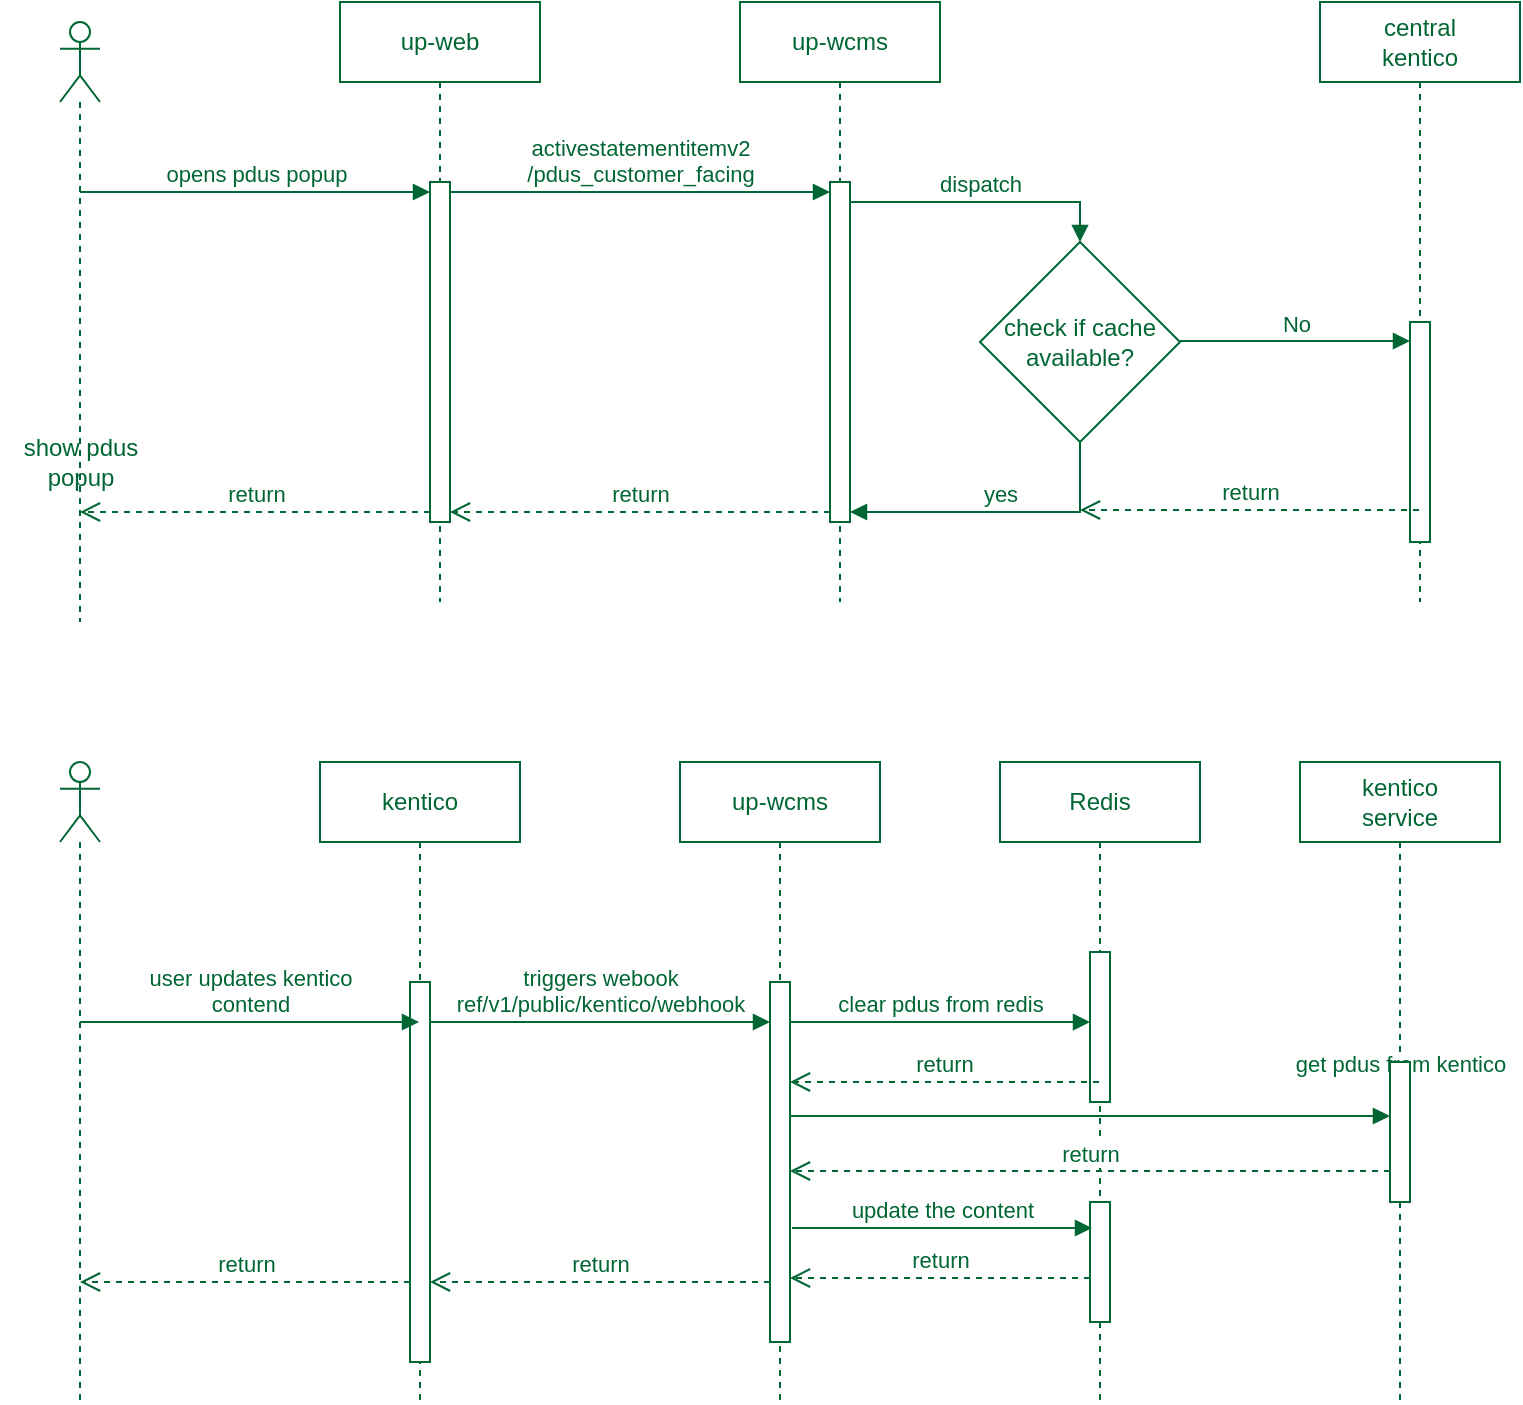 <mxfile version="23.0.2" type="github">
  <diagram name="Page-1" id="2Uum57VG1BMZlhtj_e8K">
    <mxGraphModel dx="1183" dy="594" grid="1" gridSize="10" guides="1" tooltips="1" connect="1" arrows="1" fold="1" page="1" pageScale="1" pageWidth="850" pageHeight="1100" math="0" shadow="0">
      <root>
        <mxCell id="0" />
        <mxCell id="1" parent="0" />
        <mxCell id="XZTjb5_NkRjGm1Cqy_mO-1" value="" style="shape=umlLifeline;perimeter=lifelinePerimeter;whiteSpace=wrap;html=1;container=1;dropTarget=0;collapsible=0;recursiveResize=0;outlineConnect=0;portConstraint=eastwest;newEdgeStyle={&quot;curved&quot;:0,&quot;rounded&quot;:0};participant=umlActor;strokeColor=#006633;fontColor=#006633;" vertex="1" parent="1">
          <mxGeometry x="70" y="110" width="20" height="300" as="geometry" />
        </mxCell>
        <mxCell id="XZTjb5_NkRjGm1Cqy_mO-2" value="up-web" style="shape=umlLifeline;perimeter=lifelinePerimeter;whiteSpace=wrap;html=1;container=1;dropTarget=0;collapsible=0;recursiveResize=0;outlineConnect=0;portConstraint=eastwest;newEdgeStyle={&quot;curved&quot;:0,&quot;rounded&quot;:0};strokeColor=#006633;fontColor=#006633;" vertex="1" parent="1">
          <mxGeometry x="210" y="100" width="100" height="300" as="geometry" />
        </mxCell>
        <mxCell id="XZTjb5_NkRjGm1Cqy_mO-5" value="" style="html=1;points=[[0,0,0,0,5],[0,1,0,0,-5],[1,0,0,0,5],[1,1,0,0,-5]];perimeter=orthogonalPerimeter;outlineConnect=0;targetShapes=umlLifeline;portConstraint=eastwest;newEdgeStyle={&quot;curved&quot;:0,&quot;rounded&quot;:0};strokeColor=#006633;fontColor=#006633;" vertex="1" parent="XZTjb5_NkRjGm1Cqy_mO-2">
          <mxGeometry x="45" y="90" width="10" height="170" as="geometry" />
        </mxCell>
        <mxCell id="XZTjb5_NkRjGm1Cqy_mO-3" value="up-wcms" style="shape=umlLifeline;perimeter=lifelinePerimeter;whiteSpace=wrap;html=1;container=1;dropTarget=0;collapsible=0;recursiveResize=0;outlineConnect=0;portConstraint=eastwest;newEdgeStyle={&quot;curved&quot;:0,&quot;rounded&quot;:0};strokeColor=#006633;fontColor=#006633;" vertex="1" parent="1">
          <mxGeometry x="410" y="100" width="100" height="300" as="geometry" />
        </mxCell>
        <mxCell id="XZTjb5_NkRjGm1Cqy_mO-8" value="" style="html=1;points=[[0,0,0,0,5],[0,1,0,0,-5],[1,0,0,0,5],[1,1,0,0,-5]];perimeter=orthogonalPerimeter;outlineConnect=0;targetShapes=umlLifeline;portConstraint=eastwest;newEdgeStyle={&quot;curved&quot;:0,&quot;rounded&quot;:0};strokeColor=#006633;fontColor=#006633;" vertex="1" parent="XZTjb5_NkRjGm1Cqy_mO-3">
          <mxGeometry x="45" y="90" width="10" height="170" as="geometry" />
        </mxCell>
        <mxCell id="XZTjb5_NkRjGm1Cqy_mO-4" value="central&lt;br&gt;kentico" style="shape=umlLifeline;perimeter=lifelinePerimeter;whiteSpace=wrap;html=1;container=1;dropTarget=0;collapsible=0;recursiveResize=0;outlineConnect=0;portConstraint=eastwest;newEdgeStyle={&quot;curved&quot;:0,&quot;rounded&quot;:0};strokeColor=#006633;fontColor=#006633;" vertex="1" parent="1">
          <mxGeometry x="700" y="100" width="100" height="300" as="geometry" />
        </mxCell>
        <mxCell id="XZTjb5_NkRjGm1Cqy_mO-22" value="" style="html=1;points=[[0,0,0,0,5],[0,1,0,0,-5],[1,0,0,0,5],[1,1,0,0,-5]];perimeter=orthogonalPerimeter;outlineConnect=0;targetShapes=umlLifeline;portConstraint=eastwest;newEdgeStyle={&quot;curved&quot;:0,&quot;rounded&quot;:0};strokeColor=#006633;fontColor=#006633;" vertex="1" parent="XZTjb5_NkRjGm1Cqy_mO-4">
          <mxGeometry x="45" y="160" width="10" height="110" as="geometry" />
        </mxCell>
        <mxCell id="XZTjb5_NkRjGm1Cqy_mO-6" value="opens pdus popup" style="html=1;verticalAlign=bottom;endArrow=block;curved=0;rounded=0;entryX=0;entryY=0;entryDx=0;entryDy=5;strokeColor=#006633;fontColor=#006633;" edge="1" target="XZTjb5_NkRjGm1Cqy_mO-5" parent="1" source="XZTjb5_NkRjGm1Cqy_mO-1">
          <mxGeometry relative="1" as="geometry">
            <mxPoint x="190" y="195" as="sourcePoint" />
          </mxGeometry>
        </mxCell>
        <mxCell id="XZTjb5_NkRjGm1Cqy_mO-7" value="return" style="html=1;verticalAlign=bottom;endArrow=open;dashed=1;endSize=8;curved=0;rounded=0;exitX=0;exitY=1;exitDx=0;exitDy=-5;strokeColor=#006633;fontColor=#006633;" edge="1" source="XZTjb5_NkRjGm1Cqy_mO-5" parent="1" target="XZTjb5_NkRjGm1Cqy_mO-1">
          <mxGeometry relative="1" as="geometry">
            <mxPoint x="190" y="265" as="targetPoint" />
          </mxGeometry>
        </mxCell>
        <mxCell id="XZTjb5_NkRjGm1Cqy_mO-9" value="activestatementitemv2&lt;br&gt;/pdus_customer_facing" style="html=1;verticalAlign=bottom;endArrow=block;curved=0;rounded=0;entryX=0;entryY=0;entryDx=0;entryDy=5;strokeColor=#006633;fontColor=#006633;" edge="1" target="XZTjb5_NkRjGm1Cqy_mO-8" parent="1" source="XZTjb5_NkRjGm1Cqy_mO-5">
          <mxGeometry relative="1" as="geometry">
            <mxPoint x="385" y="195" as="sourcePoint" />
          </mxGeometry>
        </mxCell>
        <mxCell id="XZTjb5_NkRjGm1Cqy_mO-10" value="return" style="html=1;verticalAlign=bottom;endArrow=open;dashed=1;endSize=8;curved=0;rounded=0;exitX=0;exitY=1;exitDx=0;exitDy=-5;strokeColor=#006633;fontColor=#006633;" edge="1" source="XZTjb5_NkRjGm1Cqy_mO-8" parent="1" target="XZTjb5_NkRjGm1Cqy_mO-5">
          <mxGeometry relative="1" as="geometry">
            <mxPoint x="385" y="265" as="targetPoint" />
          </mxGeometry>
        </mxCell>
        <mxCell id="XZTjb5_NkRjGm1Cqy_mO-11" value="check if cache available?" style="strokeWidth=1;html=1;shape=mxgraph.flowchart.decision;whiteSpace=wrap;strokeColor=#006633;fontColor=#006633;" vertex="1" parent="1">
          <mxGeometry x="530" y="220" width="100" height="100" as="geometry" />
        </mxCell>
        <mxCell id="XZTjb5_NkRjGm1Cqy_mO-20" value="dispatch" style="html=1;verticalAlign=bottom;endArrow=block;rounded=0;entryX=0.5;entryY=0;entryDx=0;entryDy=0;entryPerimeter=0;edgeStyle=orthogonalEdgeStyle;exitX=1;exitY=0;exitDx=0;exitDy=5;exitPerimeter=0;strokeColor=#006633;fontColor=#006633;" edge="1" parent="1" source="XZTjb5_NkRjGm1Cqy_mO-8" target="XZTjb5_NkRjGm1Cqy_mO-11">
          <mxGeometry width="80" relative="1" as="geometry">
            <mxPoint x="480" y="200" as="sourcePoint" />
            <mxPoint x="560" y="200" as="targetPoint" />
            <Array as="points">
              <mxPoint x="465" y="200" />
              <mxPoint x="580" y="200" />
            </Array>
          </mxGeometry>
        </mxCell>
        <mxCell id="XZTjb5_NkRjGm1Cqy_mO-21" value="No" style="html=1;verticalAlign=bottom;endArrow=block;curved=0;rounded=0;exitX=1;exitY=0.495;exitDx=0;exitDy=0;exitPerimeter=0;strokeColor=#006633;fontColor=#006633;" edge="1" parent="1" source="XZTjb5_NkRjGm1Cqy_mO-11" target="XZTjb5_NkRjGm1Cqy_mO-22">
          <mxGeometry width="80" relative="1" as="geometry">
            <mxPoint x="640" y="269.5" as="sourcePoint" />
            <mxPoint x="720" y="269.5" as="targetPoint" />
          </mxGeometry>
        </mxCell>
        <mxCell id="XZTjb5_NkRjGm1Cqy_mO-23" value="yes" style="html=1;verticalAlign=bottom;endArrow=block;rounded=0;exitX=0.5;exitY=1;exitDx=0;exitDy=0;exitPerimeter=0;edgeStyle=orthogonalEdgeStyle;strokeColor=#006633;fontColor=#006633;" edge="1" parent="1" source="XZTjb5_NkRjGm1Cqy_mO-11" target="XZTjb5_NkRjGm1Cqy_mO-8">
          <mxGeometry width="80" relative="1" as="geometry">
            <mxPoint x="380" y="240" as="sourcePoint" />
            <mxPoint x="510" y="360" as="targetPoint" />
            <Array as="points">
              <mxPoint x="580" y="355" />
            </Array>
          </mxGeometry>
        </mxCell>
        <mxCell id="XZTjb5_NkRjGm1Cqy_mO-24" value="return" style="html=1;verticalAlign=bottom;endArrow=open;dashed=1;endSize=8;curved=0;rounded=0;strokeColor=#006633;fontColor=#006633;" edge="1" parent="1">
          <mxGeometry relative="1" as="geometry">
            <mxPoint x="749.5" y="354" as="sourcePoint" />
            <mxPoint x="580" y="354" as="targetPoint" />
          </mxGeometry>
        </mxCell>
        <mxCell id="XZTjb5_NkRjGm1Cqy_mO-25" value="show pdus&lt;br&gt;popup" style="text;html=1;align=center;verticalAlign=middle;resizable=0;points=[];autosize=1;strokeColor=none;fillColor=none;fontColor=#006633;" vertex="1" parent="1">
          <mxGeometry x="40" y="310" width="80" height="40" as="geometry" />
        </mxCell>
        <mxCell id="XZTjb5_NkRjGm1Cqy_mO-26" value="up-wcms" style="shape=umlLifeline;perimeter=lifelinePerimeter;whiteSpace=wrap;html=1;container=1;dropTarget=0;collapsible=0;recursiveResize=0;outlineConnect=0;portConstraint=eastwest;newEdgeStyle={&quot;curved&quot;:0,&quot;rounded&quot;:0};strokeColor=#006633;fontColor=#006633;" vertex="1" parent="1">
          <mxGeometry x="380" y="480" width="100" height="320" as="geometry" />
        </mxCell>
        <mxCell id="XZTjb5_NkRjGm1Cqy_mO-32" value="" style="html=1;points=[[0,0,0,0,5],[0,1,0,0,-5],[1,0,0,0,5],[1,1,0,0,-5]];perimeter=orthogonalPerimeter;outlineConnect=0;targetShapes=umlLifeline;portConstraint=eastwest;newEdgeStyle={&quot;curved&quot;:0,&quot;rounded&quot;:0};strokeColor=#006633;fontColor=#006633;" vertex="1" parent="XZTjb5_NkRjGm1Cqy_mO-26">
          <mxGeometry x="45" y="110" width="10" height="180" as="geometry" />
        </mxCell>
        <mxCell id="XZTjb5_NkRjGm1Cqy_mO-27" value="kentico&lt;br&gt;service" style="shape=umlLifeline;perimeter=lifelinePerimeter;whiteSpace=wrap;html=1;container=1;dropTarget=0;collapsible=0;recursiveResize=0;outlineConnect=0;portConstraint=eastwest;newEdgeStyle={&quot;curved&quot;:0,&quot;rounded&quot;:0};strokeColor=#006633;fontColor=#006633;" vertex="1" parent="1">
          <mxGeometry x="690" y="480" width="100" height="320" as="geometry" />
        </mxCell>
        <mxCell id="XZTjb5_NkRjGm1Cqy_mO-29" value="kentico&lt;br&gt;" style="shape=umlLifeline;perimeter=lifelinePerimeter;whiteSpace=wrap;html=1;container=1;dropTarget=0;collapsible=0;recursiveResize=0;outlineConnect=0;portConstraint=eastwest;newEdgeStyle={&quot;curved&quot;:0,&quot;rounded&quot;:0};strokeColor=#006633;fontColor=#006633;" vertex="1" parent="1">
          <mxGeometry x="200" y="480" width="100" height="320" as="geometry" />
        </mxCell>
        <mxCell id="XZTjb5_NkRjGm1Cqy_mO-31" value="" style="html=1;points=[[0,0,0,0,5],[0,1,0,0,-5],[1,0,0,0,5],[1,1,0,0,-5]];perimeter=orthogonalPerimeter;outlineConnect=0;targetShapes=umlLifeline;portConstraint=eastwest;newEdgeStyle={&quot;curved&quot;:0,&quot;rounded&quot;:0};strokeColor=#006633;fontColor=#006633;" vertex="1" parent="XZTjb5_NkRjGm1Cqy_mO-29">
          <mxGeometry x="45" y="110" width="10" height="190" as="geometry" />
        </mxCell>
        <mxCell id="XZTjb5_NkRjGm1Cqy_mO-30" value="" style="shape=umlLifeline;perimeter=lifelinePerimeter;whiteSpace=wrap;html=1;container=1;dropTarget=0;collapsible=0;recursiveResize=0;outlineConnect=0;portConstraint=eastwest;newEdgeStyle={&quot;curved&quot;:0,&quot;rounded&quot;:0};participant=umlActor;strokeColor=#006633;fontColor=#006633;" vertex="1" parent="1">
          <mxGeometry x="70" y="480" width="20" height="320" as="geometry" />
        </mxCell>
        <mxCell id="XZTjb5_NkRjGm1Cqy_mO-33" value="user updates kentico&lt;br&gt;contend" style="html=1;verticalAlign=bottom;endArrow=block;curved=0;rounded=0;strokeColor=#006633;fontColor=#006633;" edge="1" parent="1" target="XZTjb5_NkRjGm1Cqy_mO-29">
          <mxGeometry width="80" relative="1" as="geometry">
            <mxPoint x="80" y="610" as="sourcePoint" />
            <mxPoint x="160" y="610" as="targetPoint" />
          </mxGeometry>
        </mxCell>
        <mxCell id="XZTjb5_NkRjGm1Cqy_mO-34" value="triggers webook&lt;br&gt;ref/v1/public/kentico/webhook" style="html=1;verticalAlign=bottom;endArrow=block;curved=0;rounded=0;strokeColor=#006633;fontColor=#006633;" edge="1" parent="1" target="XZTjb5_NkRjGm1Cqy_mO-32">
          <mxGeometry width="80" relative="1" as="geometry">
            <mxPoint x="255" y="610" as="sourcePoint" />
            <mxPoint x="425" y="610" as="targetPoint" />
          </mxGeometry>
        </mxCell>
        <mxCell id="XZTjb5_NkRjGm1Cqy_mO-35" value="clear pdus from redis" style="html=1;verticalAlign=bottom;endArrow=block;curved=0;rounded=0;strokeColor=#006633;fontColor=#006633;" edge="1" parent="1" target="XZTjb5_NkRjGm1Cqy_mO-37">
          <mxGeometry width="80" relative="1" as="geometry">
            <mxPoint x="435" y="610.02" as="sourcePoint" />
            <mxPoint x="570" y="610" as="targetPoint" />
          </mxGeometry>
        </mxCell>
        <mxCell id="XZTjb5_NkRjGm1Cqy_mO-36" value="Redis" style="shape=umlLifeline;perimeter=lifelinePerimeter;whiteSpace=wrap;html=1;container=1;dropTarget=0;collapsible=0;recursiveResize=0;outlineConnect=0;portConstraint=eastwest;newEdgeStyle={&quot;curved&quot;:0,&quot;rounded&quot;:0};strokeColor=#006633;fontColor=#006633;" vertex="1" parent="1">
          <mxGeometry x="540" y="480" width="100" height="320" as="geometry" />
        </mxCell>
        <mxCell id="XZTjb5_NkRjGm1Cqy_mO-37" value="" style="html=1;points=[[0,0,0,0,5],[0,1,0,0,-5],[1,0,0,0,5],[1,1,0,0,-5]];perimeter=orthogonalPerimeter;outlineConnect=0;targetShapes=umlLifeline;portConstraint=eastwest;newEdgeStyle={&quot;curved&quot;:0,&quot;rounded&quot;:0};strokeColor=#006633;fontColor=#006633;" vertex="1" parent="XZTjb5_NkRjGm1Cqy_mO-36">
          <mxGeometry x="45" y="95" width="10" height="75" as="geometry" />
        </mxCell>
        <mxCell id="XZTjb5_NkRjGm1Cqy_mO-42" value="" style="html=1;points=[[0,0,0,0,5],[0,1,0,0,-5],[1,0,0,0,5],[1,1,0,0,-5]];perimeter=orthogonalPerimeter;outlineConnect=0;targetShapes=umlLifeline;portConstraint=eastwest;newEdgeStyle={&quot;curved&quot;:0,&quot;rounded&quot;:0};strokeColor=#006633;fontColor=#006633;" vertex="1" parent="XZTjb5_NkRjGm1Cqy_mO-36">
          <mxGeometry x="45" y="220" width="10" height="60" as="geometry" />
        </mxCell>
        <mxCell id="XZTjb5_NkRjGm1Cqy_mO-38" value="get pdus from kentico" style="html=1;verticalAlign=bottom;endArrow=block;curved=0;rounded=0;strokeColor=#006633;fontColor=#006633;" edge="1" parent="1" source="XZTjb5_NkRjGm1Cqy_mO-28">
          <mxGeometry width="80" relative="1" as="geometry">
            <mxPoint x="597" y="650.0" as="sourcePoint" />
            <mxPoint x="739.5" y="650.0" as="targetPoint" />
          </mxGeometry>
        </mxCell>
        <mxCell id="XZTjb5_NkRjGm1Cqy_mO-39" value="return" style="html=1;verticalAlign=bottom;endArrow=open;dashed=1;endSize=8;curved=0;rounded=0;strokeColor=#006633;fontColor=#006633;" edge="1" parent="1" source="XZTjb5_NkRjGm1Cqy_mO-36" target="XZTjb5_NkRjGm1Cqy_mO-32">
          <mxGeometry relative="1" as="geometry">
            <mxPoint x="450" y="630" as="targetPoint" />
            <mxPoint x="630" y="650" as="sourcePoint" />
          </mxGeometry>
        </mxCell>
        <mxCell id="XZTjb5_NkRjGm1Cqy_mO-40" value="return" style="html=1;verticalAlign=bottom;endArrow=open;dashed=1;endSize=8;curved=0;rounded=0;strokeColor=#006633;fontColor=#006633;" edge="1" parent="1" target="XZTjb5_NkRjGm1Cqy_mO-32">
          <mxGeometry relative="1" as="geometry">
            <mxPoint x="460" y="685" as="targetPoint" />
            <mxPoint x="735" y="684.5" as="sourcePoint" />
          </mxGeometry>
        </mxCell>
        <mxCell id="XZTjb5_NkRjGm1Cqy_mO-41" value="" style="html=1;verticalAlign=bottom;endArrow=block;curved=0;rounded=0;strokeColor=#006633;fontColor=#006633;" edge="1" parent="1" source="XZTjb5_NkRjGm1Cqy_mO-32">
          <mxGeometry width="80" relative="1" as="geometry">
            <mxPoint x="460" y="660" as="sourcePoint" />
            <mxPoint x="735" y="657" as="targetPoint" />
          </mxGeometry>
        </mxCell>
        <mxCell id="XZTjb5_NkRjGm1Cqy_mO-28" value="" style="html=1;points=[[0,0,0,0,5],[0,1,0,0,-5],[1,0,0,0,5],[1,1,0,0,-5]];perimeter=orthogonalPerimeter;outlineConnect=0;targetShapes=umlLifeline;portConstraint=eastwest;newEdgeStyle={&quot;curved&quot;:0,&quot;rounded&quot;:0};strokeColor=#006633;fontColor=#006633;" vertex="1" parent="1">
          <mxGeometry x="735" y="630" width="10" height="70" as="geometry" />
        </mxCell>
        <mxCell id="XZTjb5_NkRjGm1Cqy_mO-43" value="update the content" style="html=1;verticalAlign=bottom;endArrow=block;curved=0;rounded=0;strokeColor=#006633;fontColor=#006633;" edge="1" parent="1">
          <mxGeometry width="80" relative="1" as="geometry">
            <mxPoint x="436" y="713.02" as="sourcePoint" />
            <mxPoint x="586" y="713" as="targetPoint" />
          </mxGeometry>
        </mxCell>
        <mxCell id="XZTjb5_NkRjGm1Cqy_mO-44" value="return" style="html=1;verticalAlign=bottom;endArrow=open;dashed=1;endSize=8;curved=0;rounded=0;strokeColor=#006633;fontColor=#006633;" edge="1" parent="1">
          <mxGeometry relative="1" as="geometry">
            <mxPoint x="435" y="738" as="targetPoint" />
            <mxPoint x="585" y="738" as="sourcePoint" />
          </mxGeometry>
        </mxCell>
        <mxCell id="XZTjb5_NkRjGm1Cqy_mO-45" value="return" style="html=1;verticalAlign=bottom;endArrow=open;dashed=1;endSize=8;curved=0;rounded=0;strokeColor=#006633;fontColor=#006633;" edge="1" parent="1">
          <mxGeometry relative="1" as="geometry">
            <mxPoint x="255" y="740" as="targetPoint" />
            <mxPoint x="425" y="740" as="sourcePoint" />
          </mxGeometry>
        </mxCell>
        <mxCell id="XZTjb5_NkRjGm1Cqy_mO-46" value="return" style="html=1;verticalAlign=bottom;endArrow=open;dashed=1;endSize=8;curved=0;rounded=0;strokeColor=#006633;fontColor=#006633;" edge="1" parent="1" source="XZTjb5_NkRjGm1Cqy_mO-31">
          <mxGeometry relative="1" as="geometry">
            <mxPoint x="80" y="740" as="targetPoint" />
            <mxPoint x="220" y="740" as="sourcePoint" />
          </mxGeometry>
        </mxCell>
      </root>
    </mxGraphModel>
  </diagram>
</mxfile>
